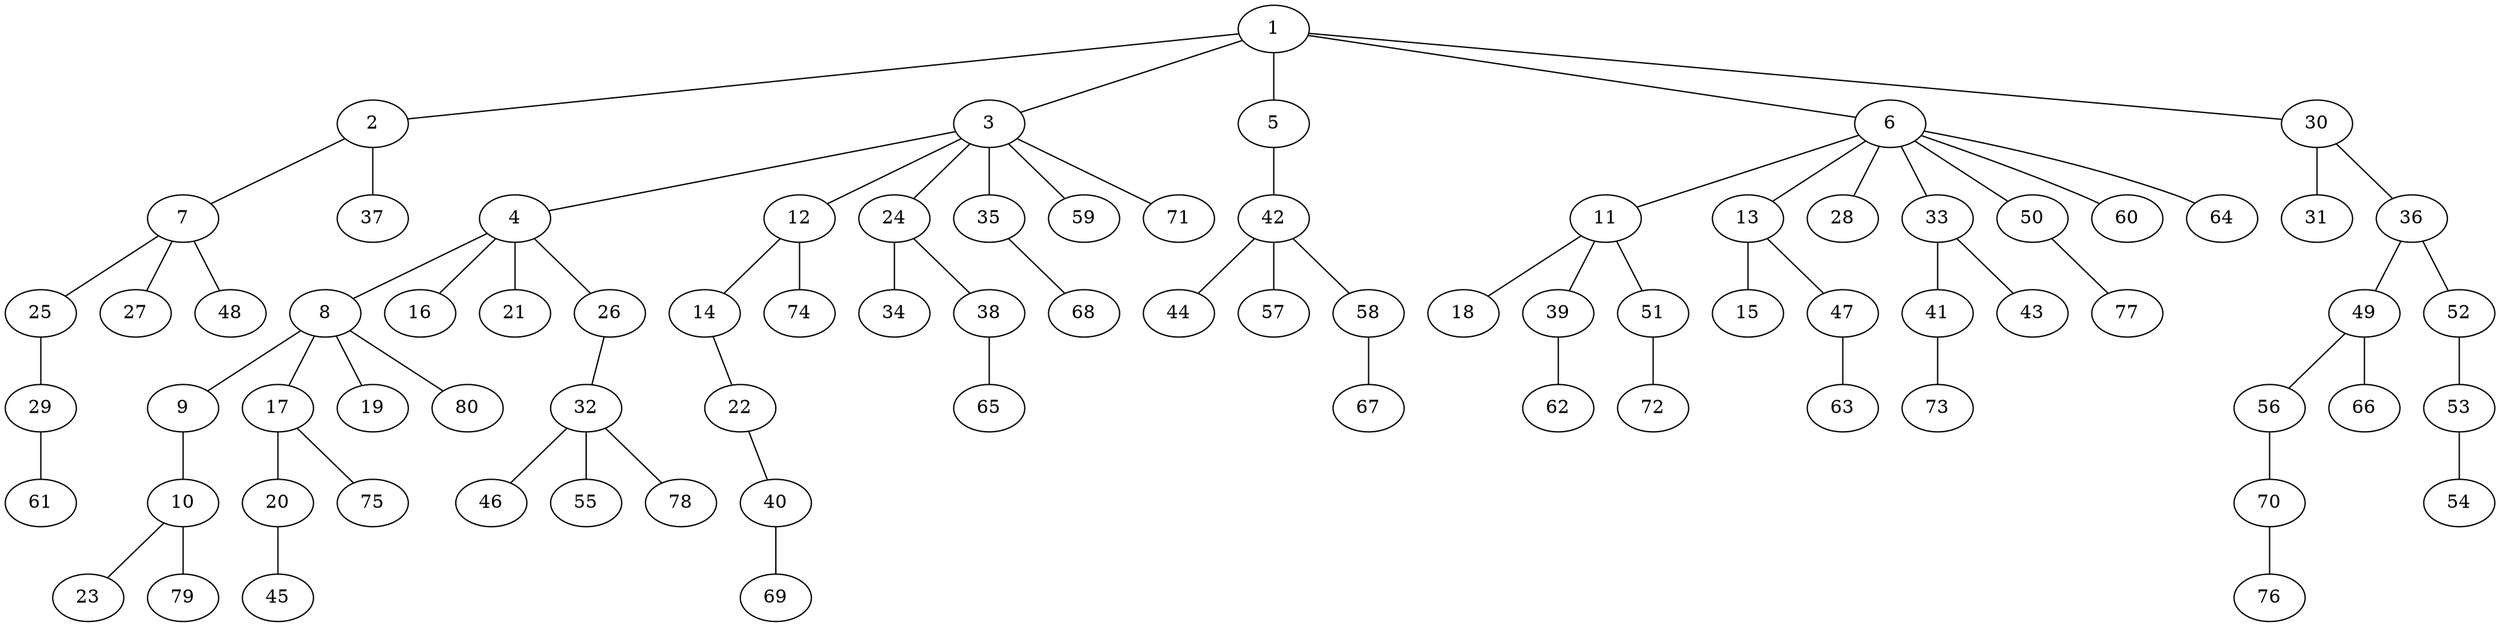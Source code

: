 graph graphname {1--2
1--3
1--5
1--6
1--30
2--7
2--37
3--4
3--12
3--24
3--35
3--59
3--71
4--8
4--16
4--21
4--26
5--42
6--11
6--13
6--28
6--33
6--50
6--60
6--64
7--25
7--27
7--48
8--9
8--17
8--19
8--80
9--10
10--23
10--79
11--18
11--39
11--51
12--14
12--74
13--15
13--47
14--22
17--20
17--75
20--45
22--40
24--34
24--38
25--29
26--32
29--61
30--31
30--36
32--46
32--55
32--78
33--41
33--43
35--68
36--49
36--52
38--65
39--62
40--69
41--73
42--44
42--57
42--58
47--63
49--56
49--66
50--77
51--72
52--53
53--54
56--70
58--67
70--76
}